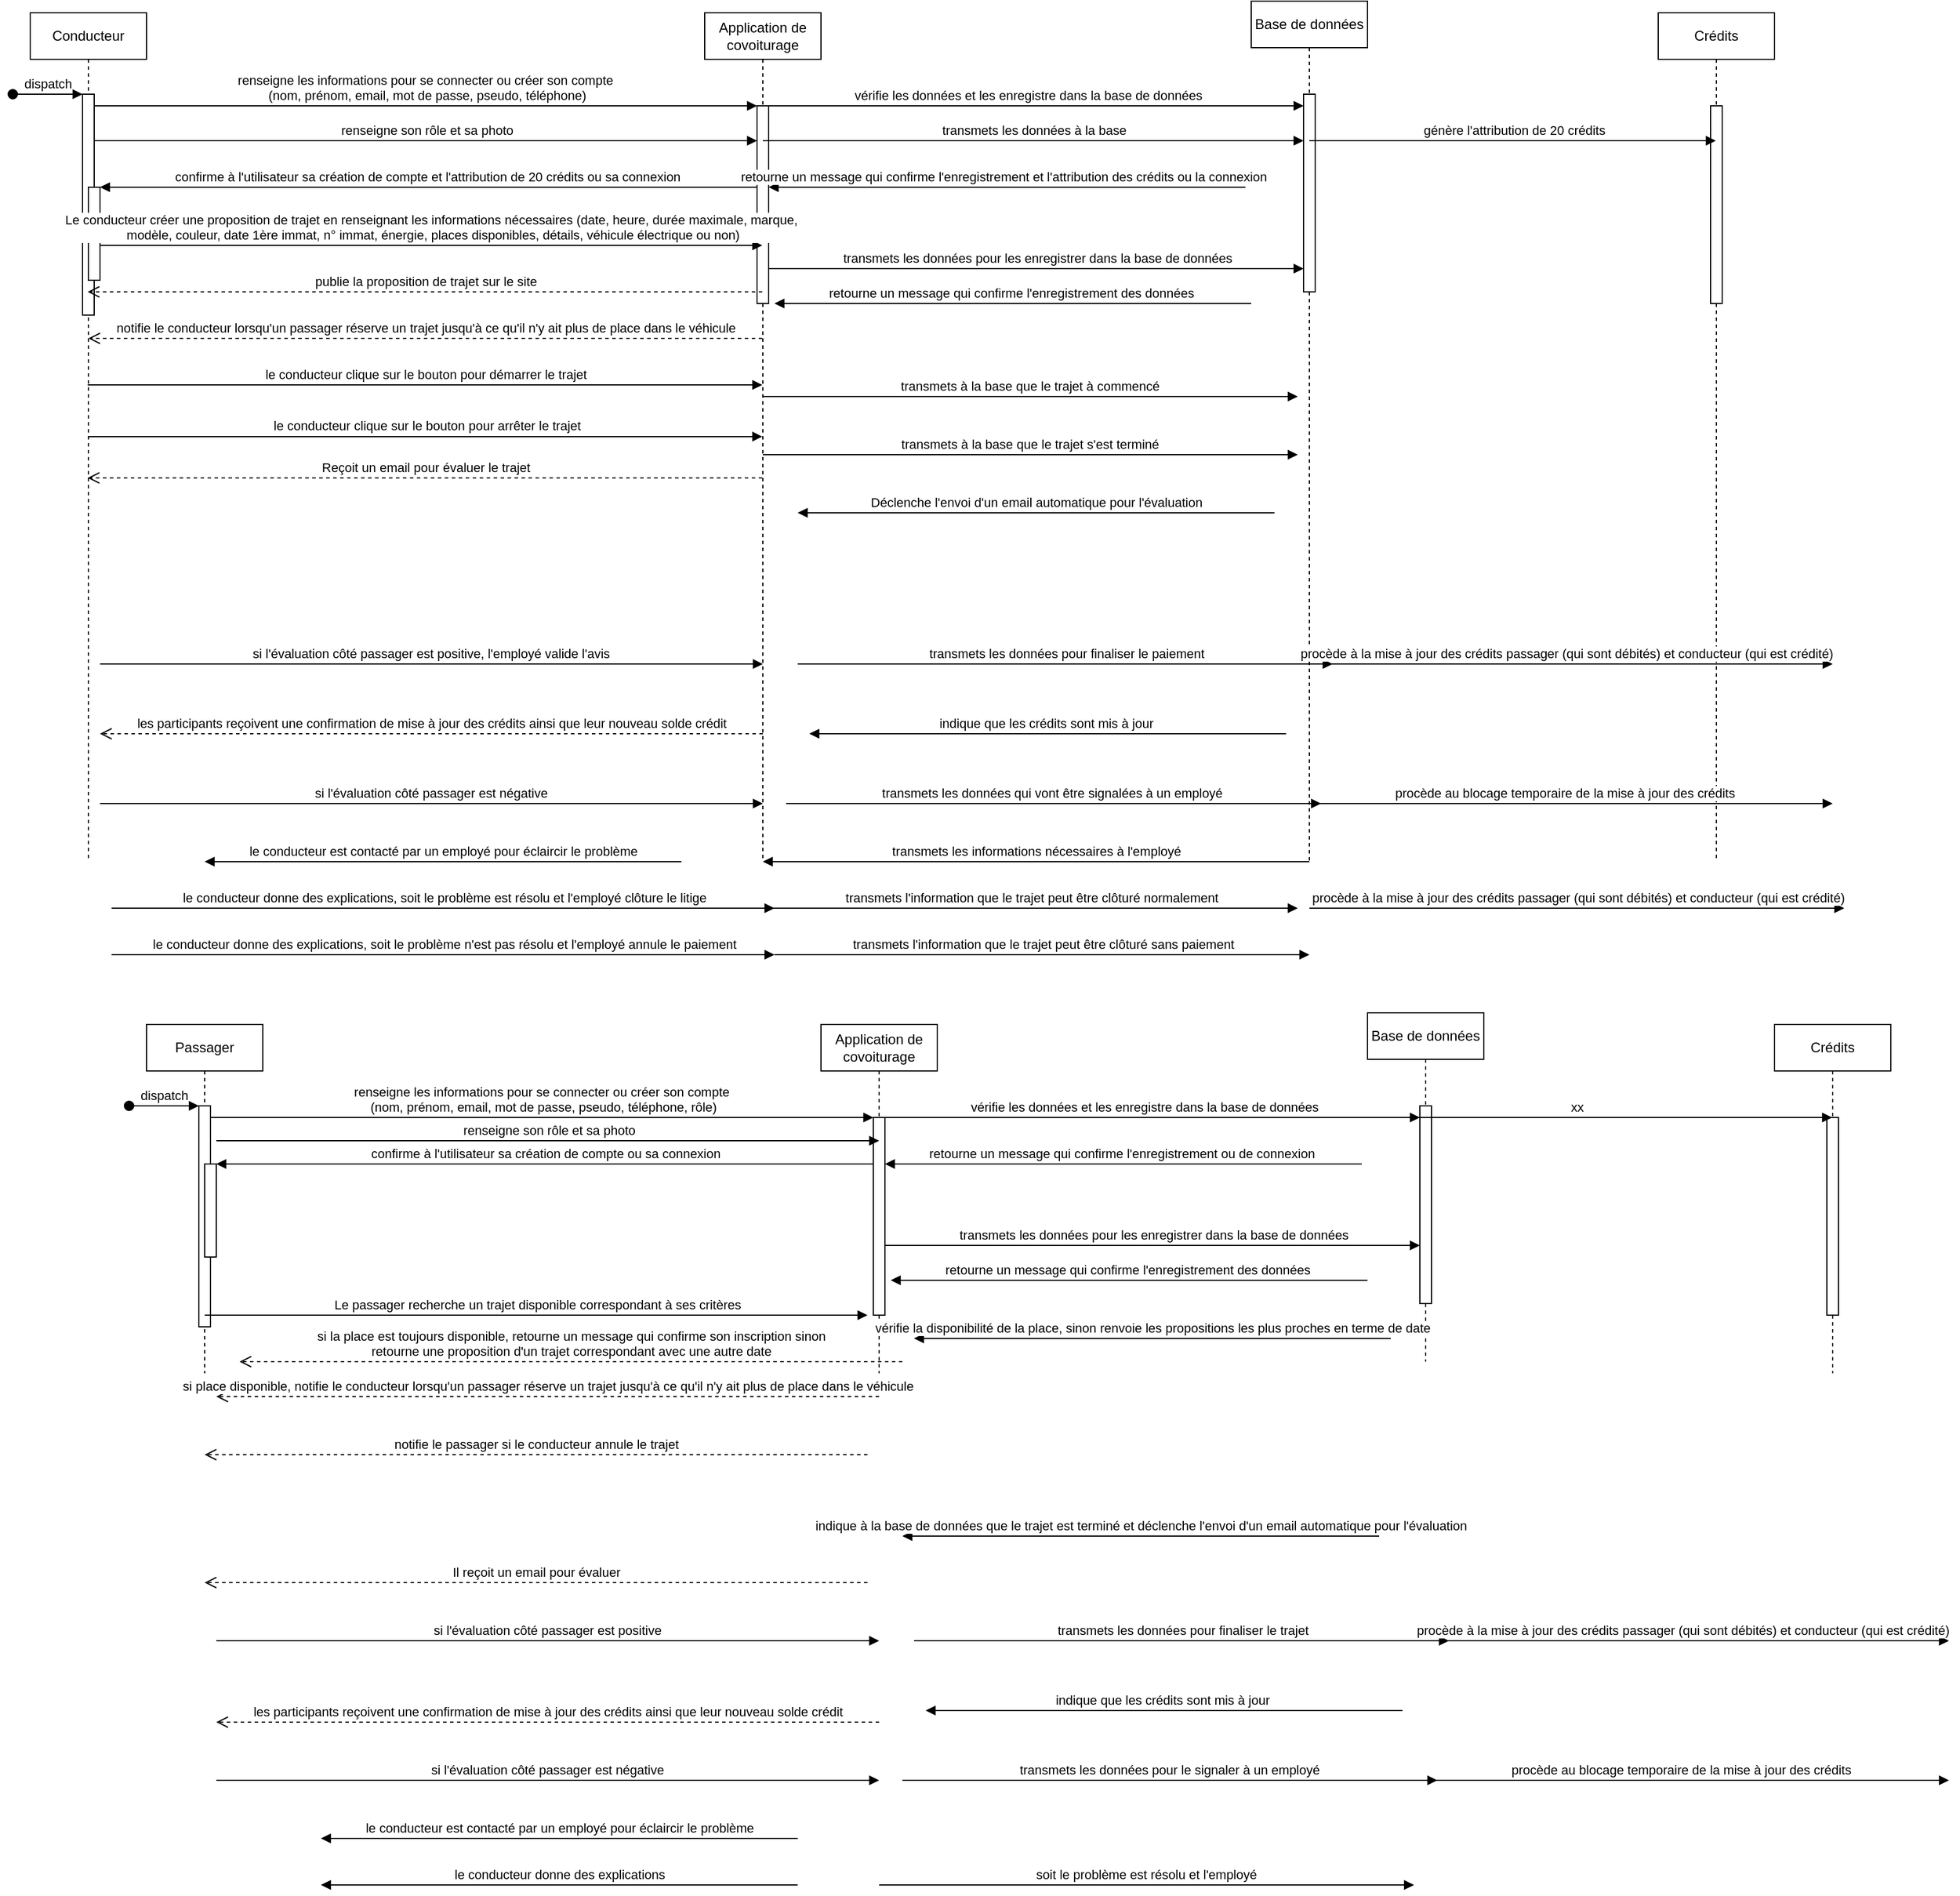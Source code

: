 <mxfile version="24.8.4">
  <diagram name="Page-1" id="2YBvvXClWsGukQMizWep">
    <mxGraphModel dx="1327" dy="710" grid="1" gridSize="10" guides="1" tooltips="1" connect="1" arrows="1" fold="1" page="1" pageScale="1" pageWidth="850" pageHeight="1100" math="0" shadow="0">
      <root>
        <mxCell id="0" />
        <mxCell id="1" parent="0" />
        <mxCell id="aM9ryv3xv72pqoxQDRHE-1" value="Conducteur" style="shape=umlLifeline;perimeter=lifelinePerimeter;whiteSpace=wrap;html=1;container=0;dropTarget=0;collapsible=0;recursiveResize=0;outlineConnect=0;portConstraint=eastwest;newEdgeStyle={&quot;edgeStyle&quot;:&quot;elbowEdgeStyle&quot;,&quot;elbow&quot;:&quot;vertical&quot;,&quot;curved&quot;:0,&quot;rounded&quot;:0};" parent="1" vertex="1">
          <mxGeometry x="40" y="40" width="100" height="730" as="geometry" />
        </mxCell>
        <mxCell id="aM9ryv3xv72pqoxQDRHE-2" value="" style="html=1;points=[];perimeter=orthogonalPerimeter;outlineConnect=0;targetShapes=umlLifeline;portConstraint=eastwest;newEdgeStyle={&quot;edgeStyle&quot;:&quot;elbowEdgeStyle&quot;,&quot;elbow&quot;:&quot;vertical&quot;,&quot;curved&quot;:0,&quot;rounded&quot;:0};" parent="aM9ryv3xv72pqoxQDRHE-1" vertex="1">
          <mxGeometry x="45" y="70" width="10" height="190" as="geometry" />
        </mxCell>
        <mxCell id="aM9ryv3xv72pqoxQDRHE-3" value="dispatch" style="html=1;verticalAlign=bottom;startArrow=oval;endArrow=block;startSize=8;edgeStyle=elbowEdgeStyle;elbow=vertical;curved=0;rounded=0;" parent="aM9ryv3xv72pqoxQDRHE-1" target="aM9ryv3xv72pqoxQDRHE-2" edge="1">
          <mxGeometry relative="1" as="geometry">
            <mxPoint x="-15" y="70" as="sourcePoint" />
          </mxGeometry>
        </mxCell>
        <mxCell id="aM9ryv3xv72pqoxQDRHE-4" value="" style="html=1;points=[];perimeter=orthogonalPerimeter;outlineConnect=0;targetShapes=umlLifeline;portConstraint=eastwest;newEdgeStyle={&quot;edgeStyle&quot;:&quot;elbowEdgeStyle&quot;,&quot;elbow&quot;:&quot;vertical&quot;,&quot;curved&quot;:0,&quot;rounded&quot;:0};" parent="aM9ryv3xv72pqoxQDRHE-1" vertex="1">
          <mxGeometry x="50" y="150" width="10" height="80" as="geometry" />
        </mxCell>
        <mxCell id="aM9ryv3xv72pqoxQDRHE-5" value="Application de covoiturage" style="shape=umlLifeline;perimeter=lifelinePerimeter;whiteSpace=wrap;html=1;container=0;dropTarget=0;collapsible=0;recursiveResize=0;outlineConnect=0;portConstraint=eastwest;newEdgeStyle={&quot;edgeStyle&quot;:&quot;elbowEdgeStyle&quot;,&quot;elbow&quot;:&quot;vertical&quot;,&quot;curved&quot;:0,&quot;rounded&quot;:0};" parent="1" vertex="1">
          <mxGeometry x="620" y="40" width="100" height="730" as="geometry" />
        </mxCell>
        <mxCell id="aM9ryv3xv72pqoxQDRHE-6" value="" style="html=1;points=[];perimeter=orthogonalPerimeter;outlineConnect=0;targetShapes=umlLifeline;portConstraint=eastwest;newEdgeStyle={&quot;edgeStyle&quot;:&quot;elbowEdgeStyle&quot;,&quot;elbow&quot;:&quot;vertical&quot;,&quot;curved&quot;:0,&quot;rounded&quot;:0};" parent="aM9ryv3xv72pqoxQDRHE-5" vertex="1">
          <mxGeometry x="45" y="80" width="10" height="170" as="geometry" />
        </mxCell>
        <mxCell id="aM9ryv3xv72pqoxQDRHE-7" value="renseigne les informations pour se connecter ou créer son compte&amp;nbsp;&lt;div&gt;(nom, prénom, email, mot de passe, pseudo, téléphone)&lt;/div&gt;" style="html=1;verticalAlign=bottom;endArrow=block;edgeStyle=elbowEdgeStyle;elbow=vertical;curved=0;rounded=0;" parent="1" source="aM9ryv3xv72pqoxQDRHE-2" target="aM9ryv3xv72pqoxQDRHE-6" edge="1">
          <mxGeometry x="0.002" relative="1" as="geometry">
            <mxPoint x="195" y="130" as="sourcePoint" />
            <Array as="points">
              <mxPoint x="180" y="120" />
            </Array>
            <mxPoint as="offset" />
          </mxGeometry>
        </mxCell>
        <mxCell id="aM9ryv3xv72pqoxQDRHE-8" value="publie la proposition de trajet sur le site" style="html=1;verticalAlign=bottom;endArrow=open;dashed=1;endSize=8;edgeStyle=elbowEdgeStyle;elbow=vertical;curved=0;rounded=0;" parent="1" edge="1">
          <mxGeometry relative="1" as="geometry">
            <mxPoint x="89.389" y="280" as="targetPoint" />
            <Array as="points">
              <mxPoint x="190" y="280" />
            </Array>
            <mxPoint x="669.5" y="280" as="sourcePoint" />
          </mxGeometry>
        </mxCell>
        <mxCell id="aM9ryv3xv72pqoxQDRHE-9" value="confirme à l&#39;utilisateur sa création de compte et l&#39;attribution de 20 crédits ou sa connexion&amp;nbsp;" style="html=1;verticalAlign=bottom;endArrow=block;edgeStyle=elbowEdgeStyle;elbow=vertical;curved=0;rounded=0;" parent="1" target="aM9ryv3xv72pqoxQDRHE-4" edge="1">
          <mxGeometry x="-0.001" relative="1" as="geometry">
            <mxPoint x="665" y="190" as="sourcePoint" />
            <Array as="points">
              <mxPoint x="190" y="190" />
            </Array>
            <mxPoint as="offset" />
          </mxGeometry>
        </mxCell>
        <mxCell id="qdlLrYearcyVOZp8sTBb-1" value="Base de données" style="shape=umlLifeline;perimeter=lifelinePerimeter;whiteSpace=wrap;html=1;container=0;dropTarget=0;collapsible=0;recursiveResize=0;outlineConnect=0;portConstraint=eastwest;newEdgeStyle={&quot;edgeStyle&quot;:&quot;elbowEdgeStyle&quot;,&quot;elbow&quot;:&quot;vertical&quot;,&quot;curved&quot;:0,&quot;rounded&quot;:0};" vertex="1" parent="1">
          <mxGeometry x="1090" y="30" width="100" height="740" as="geometry" />
        </mxCell>
        <mxCell id="qdlLrYearcyVOZp8sTBb-2" value="" style="html=1;points=[];perimeter=orthogonalPerimeter;outlineConnect=0;targetShapes=umlLifeline;portConstraint=eastwest;newEdgeStyle={&quot;edgeStyle&quot;:&quot;elbowEdgeStyle&quot;,&quot;elbow&quot;:&quot;vertical&quot;,&quot;curved&quot;:0,&quot;rounded&quot;:0};" vertex="1" parent="qdlLrYearcyVOZp8sTBb-1">
          <mxGeometry x="45" y="80" width="10" height="170" as="geometry" />
        </mxCell>
        <mxCell id="qdlLrYearcyVOZp8sTBb-47" value="Crédits" style="shape=umlLifeline;perimeter=lifelinePerimeter;whiteSpace=wrap;html=1;container=0;dropTarget=0;collapsible=0;recursiveResize=0;outlineConnect=0;portConstraint=eastwest;newEdgeStyle={&quot;edgeStyle&quot;:&quot;elbowEdgeStyle&quot;,&quot;elbow&quot;:&quot;vertical&quot;,&quot;curved&quot;:0,&quot;rounded&quot;:0};" vertex="1" parent="1">
          <mxGeometry x="1440" y="40" width="100" height="730" as="geometry" />
        </mxCell>
        <mxCell id="qdlLrYearcyVOZp8sTBb-48" value="" style="html=1;points=[];perimeter=orthogonalPerimeter;outlineConnect=0;targetShapes=umlLifeline;portConstraint=eastwest;newEdgeStyle={&quot;edgeStyle&quot;:&quot;elbowEdgeStyle&quot;,&quot;elbow&quot;:&quot;vertical&quot;,&quot;curved&quot;:0,&quot;rounded&quot;:0};" vertex="1" parent="qdlLrYearcyVOZp8sTBb-47">
          <mxGeometry x="45" y="80" width="10" height="170" as="geometry" />
        </mxCell>
        <mxCell id="qdlLrYearcyVOZp8sTBb-49" value="vérifie les données et les enregistre dans la base de données" style="html=1;verticalAlign=bottom;endArrow=block;edgeStyle=elbowEdgeStyle;elbow=vertical;curved=0;rounded=0;" edge="1" parent="1" target="qdlLrYearcyVOZp8sTBb-2">
          <mxGeometry relative="1" as="geometry">
            <mxPoint x="680" y="120" as="sourcePoint" />
            <Array as="points">
              <mxPoint x="670" y="120" />
            </Array>
            <mxPoint x="865" y="120" as="targetPoint" />
          </mxGeometry>
        </mxCell>
        <mxCell id="qdlLrYearcyVOZp8sTBb-52" value="retourne un message qui confirme l&#39;enregistrement et l&#39;attribution des crédits ou la connexion&amp;nbsp;&amp;nbsp;" style="html=1;verticalAlign=bottom;endArrow=block;edgeStyle=elbowEdgeStyle;elbow=vertical;curved=0;rounded=0;" edge="1" parent="1">
          <mxGeometry relative="1" as="geometry">
            <mxPoint x="1085" y="190" as="sourcePoint" />
            <Array as="points" />
            <mxPoint x="675" y="190" as="targetPoint" />
          </mxGeometry>
        </mxCell>
        <mxCell id="qdlLrYearcyVOZp8sTBb-72" value="transmets les données pour les enregistrer dans la base de données" style="html=1;verticalAlign=bottom;endArrow=block;edgeStyle=elbowEdgeStyle;elbow=horizontal;curved=0;rounded=0;" edge="1" parent="1">
          <mxGeometry x="0.002" relative="1" as="geometry">
            <mxPoint x="675" y="260" as="sourcePoint" />
            <Array as="points">
              <mxPoint x="700" y="260" />
              <mxPoint x="670" y="260" />
            </Array>
            <mxPoint x="1135" y="260" as="targetPoint" />
            <mxPoint as="offset" />
          </mxGeometry>
        </mxCell>
        <mxCell id="qdlLrYearcyVOZp8sTBb-73" value="retourne un message qui confirme l&#39;enregistrement des données&amp;nbsp;" style="html=1;verticalAlign=bottom;endArrow=block;edgeStyle=elbowEdgeStyle;elbow=vertical;curved=0;rounded=0;" edge="1" parent="1">
          <mxGeometry relative="1" as="geometry">
            <mxPoint x="1090" y="290" as="sourcePoint" />
            <Array as="points" />
            <mxPoint x="680" y="290" as="targetPoint" />
          </mxGeometry>
        </mxCell>
        <mxCell id="qdlLrYearcyVOZp8sTBb-74" value="notifie le conducteur lorsqu&#39;un passager réserve un trajet jusqu&#39;à ce qu&#39;il n&#39;y ait plus de place dans le véhicule" style="html=1;verticalAlign=bottom;endArrow=open;dashed=1;endSize=8;edgeStyle=elbowEdgeStyle;elbow=vertical;curved=0;rounded=0;" edge="1" parent="1" source="aM9ryv3xv72pqoxQDRHE-5" target="aM9ryv3xv72pqoxQDRHE-1">
          <mxGeometry relative="1" as="geometry">
            <mxPoint x="120" y="320" as="targetPoint" />
            <Array as="points">
              <mxPoint x="185" y="320" />
            </Array>
            <mxPoint x="660" y="320" as="sourcePoint" />
          </mxGeometry>
        </mxCell>
        <mxCell id="qdlLrYearcyVOZp8sTBb-76" value="le conducteur clique sur le bouton pour démarrer le trajet" style="html=1;verticalAlign=bottom;endArrow=block;edgeStyle=elbowEdgeStyle;elbow=vertical;curved=0;rounded=0;" edge="1" parent="1">
          <mxGeometry x="0.003" relative="1" as="geometry">
            <mxPoint x="89.389" y="360" as="sourcePoint" />
            <Array as="points">
              <mxPoint x="175" y="360" />
            </Array>
            <mxPoint x="669.5" y="360" as="targetPoint" />
            <mxPoint as="offset" />
          </mxGeometry>
        </mxCell>
        <mxCell id="qdlLrYearcyVOZp8sTBb-77" value="le conducteur clique sur le bouton pour arrêter le trajet" style="html=1;verticalAlign=bottom;endArrow=block;edgeStyle=elbowEdgeStyle;elbow=vertical;curved=0;rounded=0;" edge="1" parent="1" source="aM9ryv3xv72pqoxQDRHE-1" target="aM9ryv3xv72pqoxQDRHE-5">
          <mxGeometry x="0.003" relative="1" as="geometry">
            <mxPoint x="110" y="404" as="sourcePoint" />
            <Array as="points">
              <mxPoint x="175" y="404.44" />
            </Array>
            <mxPoint x="660" y="404.44" as="targetPoint" />
            <mxPoint as="offset" />
          </mxGeometry>
        </mxCell>
        <mxCell id="qdlLrYearcyVOZp8sTBb-78" value="Le conducteur créer une proposition de trajet en renseignant les informations nécessaires (date, heure, durée maximale, marque,&amp;nbsp;&lt;div&gt;modèle, couleur, date 1ère immat, n° immat, énergie, places disponibles, détails, véhicule électrique ou non)&lt;/div&gt;" style="html=1;verticalAlign=bottom;endArrow=block;edgeStyle=elbowEdgeStyle;elbow=vertical;curved=0;rounded=0;" edge="1" parent="1" source="aM9ryv3xv72pqoxQDRHE-4" target="aM9ryv3xv72pqoxQDRHE-5">
          <mxGeometry x="0.003" relative="1" as="geometry">
            <mxPoint x="130" y="240" as="sourcePoint" />
            <Array as="points">
              <mxPoint x="185" y="240" />
            </Array>
            <mxPoint x="640" y="240" as="targetPoint" />
            <mxPoint as="offset" />
          </mxGeometry>
        </mxCell>
        <mxCell id="qdlLrYearcyVOZp8sTBb-83" value="Déclenche l&#39;envoi d&#39;un email automatique pour l&#39;évaluation" style="html=1;verticalAlign=bottom;endArrow=block;edgeStyle=elbowEdgeStyle;elbow=vertical;curved=0;rounded=0;" edge="1" parent="1">
          <mxGeometry relative="1" as="geometry">
            <mxPoint x="1110" y="470" as="sourcePoint" />
            <Array as="points" />
            <mxPoint x="700" y="470" as="targetPoint" />
          </mxGeometry>
        </mxCell>
        <mxCell id="qdlLrYearcyVOZp8sTBb-84" value="Reçoit un email pour évaluer le trajet" style="html=1;verticalAlign=bottom;endArrow=open;dashed=1;endSize=8;edgeStyle=elbowEdgeStyle;elbow=vertical;curved=0;rounded=0;" edge="1" parent="1">
          <mxGeometry relative="1" as="geometry">
            <mxPoint x="89.389" y="440" as="targetPoint" />
            <Array as="points">
              <mxPoint x="185" y="440" />
            </Array>
            <mxPoint x="669.5" y="440" as="sourcePoint" />
          </mxGeometry>
        </mxCell>
        <mxCell id="qdlLrYearcyVOZp8sTBb-85" value="si l&#39;évaluation côté passager est positive, l&#39;employé valide l&#39;avis&amp;nbsp;" style="html=1;verticalAlign=bottom;endArrow=block;edgeStyle=elbowEdgeStyle;elbow=vertical;curved=0;rounded=0;" edge="1" parent="1">
          <mxGeometry x="0.003" relative="1" as="geometry">
            <mxPoint x="100" y="600" as="sourcePoint" />
            <Array as="points">
              <mxPoint x="185" y="600" />
            </Array>
            <mxPoint x="670" y="600" as="targetPoint" />
            <mxPoint as="offset" />
          </mxGeometry>
        </mxCell>
        <mxCell id="qdlLrYearcyVOZp8sTBb-86" value="transmets les données pour finaliser le paiement" style="html=1;verticalAlign=bottom;endArrow=block;edgeStyle=elbowEdgeStyle;elbow=horizontal;curved=0;rounded=0;" edge="1" parent="1">
          <mxGeometry x="0.002" relative="1" as="geometry">
            <mxPoint x="700" y="600" as="sourcePoint" />
            <Array as="points">
              <mxPoint x="725" y="600" />
              <mxPoint x="695" y="600" />
            </Array>
            <mxPoint x="1160" y="600" as="targetPoint" />
            <mxPoint as="offset" />
          </mxGeometry>
        </mxCell>
        <mxCell id="qdlLrYearcyVOZp8sTBb-87" value="procède à la mise à jour des crédits passager (qui sont débités) et conducteur (qui est crédité)" style="html=1;verticalAlign=bottom;endArrow=block;edgeStyle=elbowEdgeStyle;elbow=horizontal;curved=0;rounded=0;" edge="1" parent="1">
          <mxGeometry x="0.002" relative="1" as="geometry">
            <mxPoint x="1130" y="600" as="sourcePoint" />
            <Array as="points">
              <mxPoint x="1155" y="600" />
              <mxPoint x="1125" y="600" />
            </Array>
            <mxPoint x="1590" y="600" as="targetPoint" />
            <mxPoint as="offset" />
          </mxGeometry>
        </mxCell>
        <mxCell id="qdlLrYearcyVOZp8sTBb-88" value="indique que les crédits sont mis à jour&amp;nbsp;" style="html=1;verticalAlign=bottom;endArrow=block;edgeStyle=elbowEdgeStyle;elbow=vertical;curved=0;rounded=0;" edge="1" parent="1">
          <mxGeometry relative="1" as="geometry">
            <mxPoint x="1120" y="660" as="sourcePoint" />
            <Array as="points" />
            <mxPoint x="710" y="660" as="targetPoint" />
          </mxGeometry>
        </mxCell>
        <mxCell id="qdlLrYearcyVOZp8sTBb-89" value="les participants reçoivent une confirmation de mise à jour des crédits ainsi que leur nouveau solde crédit" style="html=1;verticalAlign=bottom;endArrow=open;dashed=1;endSize=8;edgeStyle=elbowEdgeStyle;elbow=vertical;curved=0;rounded=0;" edge="1" parent="1">
          <mxGeometry relative="1" as="geometry">
            <mxPoint x="100" y="660" as="targetPoint" />
            <Array as="points">
              <mxPoint x="195" y="660" />
            </Array>
            <mxPoint x="670" y="660" as="sourcePoint" />
          </mxGeometry>
        </mxCell>
        <mxCell id="qdlLrYearcyVOZp8sTBb-91" value="si l&#39;évaluation côté passager est négative&amp;nbsp;" style="html=1;verticalAlign=bottom;endArrow=block;edgeStyle=elbowEdgeStyle;elbow=vertical;curved=0;rounded=0;" edge="1" parent="1">
          <mxGeometry x="0.003" relative="1" as="geometry">
            <mxPoint x="100" y="720" as="sourcePoint" />
            <Array as="points">
              <mxPoint x="185" y="720" />
            </Array>
            <mxPoint x="670" y="720" as="targetPoint" />
            <mxPoint as="offset" />
          </mxGeometry>
        </mxCell>
        <mxCell id="qdlLrYearcyVOZp8sTBb-92" value="transmets les données qui vont être signalées à un employé&amp;nbsp;" style="html=1;verticalAlign=bottom;endArrow=block;edgeStyle=elbowEdgeStyle;elbow=horizontal;curved=0;rounded=0;" edge="1" parent="1">
          <mxGeometry relative="1" as="geometry">
            <mxPoint x="690" y="720" as="sourcePoint" />
            <Array as="points">
              <mxPoint x="715" y="720" />
              <mxPoint x="685" y="720" />
            </Array>
            <mxPoint x="1150" y="720" as="targetPoint" />
            <mxPoint as="offset" />
          </mxGeometry>
        </mxCell>
        <mxCell id="qdlLrYearcyVOZp8sTBb-93" value="procède au blocage temporaire de la mise à jour des crédits&amp;nbsp;" style="html=1;verticalAlign=bottom;endArrow=block;edgeStyle=elbowEdgeStyle;elbow=horizontal;curved=0;rounded=0;" edge="1" parent="1">
          <mxGeometry x="0.002" relative="1" as="geometry">
            <mxPoint x="1130" y="720" as="sourcePoint" />
            <Array as="points">
              <mxPoint x="1155" y="720" />
              <mxPoint x="1125" y="720" />
            </Array>
            <mxPoint x="1590" y="720" as="targetPoint" />
            <mxPoint as="offset" />
          </mxGeometry>
        </mxCell>
        <mxCell id="qdlLrYearcyVOZp8sTBb-94" value="le conducteur est contacté par un employé pour éclaircir le problème" style="html=1;verticalAlign=bottom;endArrow=block;edgeStyle=elbowEdgeStyle;elbow=vertical;curved=0;rounded=0;" edge="1" parent="1">
          <mxGeometry relative="1" as="geometry">
            <mxPoint x="600" y="770" as="sourcePoint" />
            <Array as="points" />
            <mxPoint x="190" y="770" as="targetPoint" />
          </mxGeometry>
        </mxCell>
        <mxCell id="qdlLrYearcyVOZp8sTBb-95" value="renseigne son rôle et sa photo" style="html=1;verticalAlign=bottom;endArrow=block;edgeStyle=elbowEdgeStyle;elbow=vertical;curved=0;rounded=0;" edge="1" parent="1" source="aM9ryv3xv72pqoxQDRHE-2" target="aM9ryv3xv72pqoxQDRHE-6">
          <mxGeometry x="0.003" relative="1" as="geometry">
            <mxPoint x="98" y="150" as="sourcePoint" />
            <Array as="points">
              <mxPoint x="183" y="150" />
            </Array>
            <mxPoint x="660" y="150" as="targetPoint" />
            <mxPoint as="offset" />
          </mxGeometry>
        </mxCell>
        <mxCell id="qdlLrYearcyVOZp8sTBb-97" value="transmets l&#39;information que le trajet peut être clôturé normalement" style="html=1;verticalAlign=bottom;endArrow=block;edgeStyle=elbowEdgeStyle;elbow=horizontal;curved=0;rounded=0;" edge="1" parent="1">
          <mxGeometry x="0.002" relative="1" as="geometry">
            <mxPoint x="670" y="810" as="sourcePoint" />
            <Array as="points">
              <mxPoint x="695" y="810" />
              <mxPoint x="665" y="810" />
            </Array>
            <mxPoint x="1130" y="810" as="targetPoint" />
            <mxPoint as="offset" />
          </mxGeometry>
        </mxCell>
        <mxCell id="qdlLrYearcyVOZp8sTBb-98" value="Passager" style="shape=umlLifeline;perimeter=lifelinePerimeter;whiteSpace=wrap;html=1;container=0;dropTarget=0;collapsible=0;recursiveResize=0;outlineConnect=0;portConstraint=eastwest;newEdgeStyle={&quot;edgeStyle&quot;:&quot;elbowEdgeStyle&quot;,&quot;elbow&quot;:&quot;vertical&quot;,&quot;curved&quot;:0,&quot;rounded&quot;:0};" vertex="1" parent="1">
          <mxGeometry x="140" y="910" width="100" height="300" as="geometry" />
        </mxCell>
        <mxCell id="qdlLrYearcyVOZp8sTBb-99" value="" style="html=1;points=[];perimeter=orthogonalPerimeter;outlineConnect=0;targetShapes=umlLifeline;portConstraint=eastwest;newEdgeStyle={&quot;edgeStyle&quot;:&quot;elbowEdgeStyle&quot;,&quot;elbow&quot;:&quot;vertical&quot;,&quot;curved&quot;:0,&quot;rounded&quot;:0};" vertex="1" parent="qdlLrYearcyVOZp8sTBb-98">
          <mxGeometry x="45" y="70" width="10" height="190" as="geometry" />
        </mxCell>
        <mxCell id="qdlLrYearcyVOZp8sTBb-100" value="dispatch" style="html=1;verticalAlign=bottom;startArrow=oval;endArrow=block;startSize=8;edgeStyle=elbowEdgeStyle;elbow=vertical;curved=0;rounded=0;" edge="1" parent="qdlLrYearcyVOZp8sTBb-98" target="qdlLrYearcyVOZp8sTBb-99">
          <mxGeometry relative="1" as="geometry">
            <mxPoint x="-15" y="70" as="sourcePoint" />
          </mxGeometry>
        </mxCell>
        <mxCell id="qdlLrYearcyVOZp8sTBb-101" value="" style="html=1;points=[];perimeter=orthogonalPerimeter;outlineConnect=0;targetShapes=umlLifeline;portConstraint=eastwest;newEdgeStyle={&quot;edgeStyle&quot;:&quot;elbowEdgeStyle&quot;,&quot;elbow&quot;:&quot;vertical&quot;,&quot;curved&quot;:0,&quot;rounded&quot;:0};" vertex="1" parent="qdlLrYearcyVOZp8sTBb-98">
          <mxGeometry x="50" y="120" width="10" height="80" as="geometry" />
        </mxCell>
        <mxCell id="qdlLrYearcyVOZp8sTBb-102" value="Application de covoiturage" style="shape=umlLifeline;perimeter=lifelinePerimeter;whiteSpace=wrap;html=1;container=0;dropTarget=0;collapsible=0;recursiveResize=0;outlineConnect=0;portConstraint=eastwest;newEdgeStyle={&quot;edgeStyle&quot;:&quot;elbowEdgeStyle&quot;,&quot;elbow&quot;:&quot;vertical&quot;,&quot;curved&quot;:0,&quot;rounded&quot;:0};" vertex="1" parent="1">
          <mxGeometry x="720" y="910" width="100" height="300" as="geometry" />
        </mxCell>
        <mxCell id="qdlLrYearcyVOZp8sTBb-103" value="" style="html=1;points=[];perimeter=orthogonalPerimeter;outlineConnect=0;targetShapes=umlLifeline;portConstraint=eastwest;newEdgeStyle={&quot;edgeStyle&quot;:&quot;elbowEdgeStyle&quot;,&quot;elbow&quot;:&quot;vertical&quot;,&quot;curved&quot;:0,&quot;rounded&quot;:0};" vertex="1" parent="qdlLrYearcyVOZp8sTBb-102">
          <mxGeometry x="45" y="80" width="10" height="170" as="geometry" />
        </mxCell>
        <mxCell id="qdlLrYearcyVOZp8sTBb-104" value="renseigne les informations pour se connecter ou créer son compte&amp;nbsp;&lt;div&gt;(nom, prénom, email, mot de passe, pseudo, téléphone, rôle)&lt;/div&gt;" style="html=1;verticalAlign=bottom;endArrow=block;edgeStyle=elbowEdgeStyle;elbow=vertical;curved=0;rounded=0;" edge="1" parent="1" source="qdlLrYearcyVOZp8sTBb-99" target="qdlLrYearcyVOZp8sTBb-103">
          <mxGeometry x="0.003" relative="1" as="geometry">
            <mxPoint x="295" y="1000" as="sourcePoint" />
            <Array as="points">
              <mxPoint x="280" y="990" />
            </Array>
            <mxPoint as="offset" />
          </mxGeometry>
        </mxCell>
        <mxCell id="qdlLrYearcyVOZp8sTBb-106" value="confirme à l&#39;utilisateur sa création de compte ou sa connexion" style="html=1;verticalAlign=bottom;endArrow=block;edgeStyle=elbowEdgeStyle;elbow=vertical;curved=0;rounded=0;" edge="1" parent="1" source="qdlLrYearcyVOZp8sTBb-103" target="qdlLrYearcyVOZp8sTBb-101">
          <mxGeometry x="-0.001" relative="1" as="geometry">
            <mxPoint x="275" y="1030" as="sourcePoint" />
            <Array as="points">
              <mxPoint x="290" y="1030" />
            </Array>
            <mxPoint as="offset" />
          </mxGeometry>
        </mxCell>
        <mxCell id="qdlLrYearcyVOZp8sTBb-107" value="Base de données" style="shape=umlLifeline;perimeter=lifelinePerimeter;whiteSpace=wrap;html=1;container=0;dropTarget=0;collapsible=0;recursiveResize=0;outlineConnect=0;portConstraint=eastwest;newEdgeStyle={&quot;edgeStyle&quot;:&quot;elbowEdgeStyle&quot;,&quot;elbow&quot;:&quot;vertical&quot;,&quot;curved&quot;:0,&quot;rounded&quot;:0};" vertex="1" parent="1">
          <mxGeometry x="1190" y="900" width="100" height="300" as="geometry" />
        </mxCell>
        <mxCell id="qdlLrYearcyVOZp8sTBb-108" value="" style="html=1;points=[];perimeter=orthogonalPerimeter;outlineConnect=0;targetShapes=umlLifeline;portConstraint=eastwest;newEdgeStyle={&quot;edgeStyle&quot;:&quot;elbowEdgeStyle&quot;,&quot;elbow&quot;:&quot;vertical&quot;,&quot;curved&quot;:0,&quot;rounded&quot;:0};" vertex="1" parent="qdlLrYearcyVOZp8sTBb-107">
          <mxGeometry x="45" y="80" width="10" height="170" as="geometry" />
        </mxCell>
        <mxCell id="qdlLrYearcyVOZp8sTBb-109" value="Crédits" style="shape=umlLifeline;perimeter=lifelinePerimeter;whiteSpace=wrap;html=1;container=0;dropTarget=0;collapsible=0;recursiveResize=0;outlineConnect=0;portConstraint=eastwest;newEdgeStyle={&quot;edgeStyle&quot;:&quot;elbowEdgeStyle&quot;,&quot;elbow&quot;:&quot;vertical&quot;,&quot;curved&quot;:0,&quot;rounded&quot;:0};" vertex="1" parent="1">
          <mxGeometry x="1540" y="910" width="100" height="300" as="geometry" />
        </mxCell>
        <mxCell id="qdlLrYearcyVOZp8sTBb-110" value="" style="html=1;points=[];perimeter=orthogonalPerimeter;outlineConnect=0;targetShapes=umlLifeline;portConstraint=eastwest;newEdgeStyle={&quot;edgeStyle&quot;:&quot;elbowEdgeStyle&quot;,&quot;elbow&quot;:&quot;vertical&quot;,&quot;curved&quot;:0,&quot;rounded&quot;:0};" vertex="1" parent="qdlLrYearcyVOZp8sTBb-109">
          <mxGeometry x="45" y="80" width="10" height="170" as="geometry" />
        </mxCell>
        <mxCell id="qdlLrYearcyVOZp8sTBb-111" value="vérifie les données et les enregistre dans la base de données" style="html=1;verticalAlign=bottom;endArrow=block;edgeStyle=elbowEdgeStyle;elbow=vertical;curved=0;rounded=0;" edge="1" parent="1" target="qdlLrYearcyVOZp8sTBb-108">
          <mxGeometry relative="1" as="geometry">
            <mxPoint x="780" y="990" as="sourcePoint" />
            <Array as="points">
              <mxPoint x="770" y="990" />
            </Array>
            <mxPoint x="965" y="990" as="targetPoint" />
          </mxGeometry>
        </mxCell>
        <mxCell id="qdlLrYearcyVOZp8sTBb-112" value="xx" style="html=1;verticalAlign=bottom;endArrow=block;edgeStyle=elbowEdgeStyle;elbow=vertical;curved=0;rounded=0;" edge="1" parent="1" target="qdlLrYearcyVOZp8sTBb-109">
          <mxGeometry relative="1" as="geometry">
            <mxPoint x="1230" y="990" as="sourcePoint" />
            <Array as="points">
              <mxPoint x="1190" y="990" />
            </Array>
            <mxPoint x="1565" y="990" as="targetPoint" />
          </mxGeometry>
        </mxCell>
        <mxCell id="qdlLrYearcyVOZp8sTBb-113" value="retourne un message qui confirme l&#39;enregistrement ou de connexion&amp;nbsp;" style="html=1;verticalAlign=bottom;endArrow=block;edgeStyle=elbowEdgeStyle;elbow=vertical;curved=0;rounded=0;" edge="1" parent="1" target="qdlLrYearcyVOZp8sTBb-103">
          <mxGeometry relative="1" as="geometry">
            <mxPoint x="1185" y="1030" as="sourcePoint" />
            <Array as="points" />
            <mxPoint x="830" y="1030" as="targetPoint" />
          </mxGeometry>
        </mxCell>
        <mxCell id="qdlLrYearcyVOZp8sTBb-114" value="transmets les données pour les enregistrer dans la base de données" style="html=1;verticalAlign=bottom;endArrow=block;edgeStyle=elbowEdgeStyle;elbow=horizontal;curved=0;rounded=0;" edge="1" parent="1" source="qdlLrYearcyVOZp8sTBb-103" target="qdlLrYearcyVOZp8sTBb-108">
          <mxGeometry x="0.002" relative="1" as="geometry">
            <mxPoint x="840" y="1100" as="sourcePoint" />
            <Array as="points">
              <mxPoint x="800" y="1100" />
              <mxPoint x="770" y="1100" />
            </Array>
            <mxPoint x="1180" y="1100" as="targetPoint" />
            <mxPoint as="offset" />
          </mxGeometry>
        </mxCell>
        <mxCell id="qdlLrYearcyVOZp8sTBb-115" value="retourne un message qui confirme l&#39;enregistrement des données&amp;nbsp;" style="html=1;verticalAlign=bottom;endArrow=block;edgeStyle=elbowEdgeStyle;elbow=vertical;curved=0;rounded=0;" edge="1" parent="1">
          <mxGeometry relative="1" as="geometry">
            <mxPoint x="1190" y="1130" as="sourcePoint" />
            <Array as="points" />
            <mxPoint x="780" y="1130" as="targetPoint" />
          </mxGeometry>
        </mxCell>
        <mxCell id="qdlLrYearcyVOZp8sTBb-116" value="si place disponible, notifie le conducteur lorsqu&#39;un passager réserve un trajet jusqu&#39;à ce qu&#39;il n&#39;y ait plus de place dans le véhicule" style="html=1;verticalAlign=bottom;endArrow=open;dashed=1;endSize=8;edgeStyle=elbowEdgeStyle;elbow=vertical;curved=0;rounded=0;" edge="1" parent="1">
          <mxGeometry relative="1" as="geometry">
            <mxPoint x="200" y="1230" as="targetPoint" />
            <Array as="points">
              <mxPoint x="295" y="1230" />
            </Array>
            <mxPoint x="770" y="1230" as="sourcePoint" />
          </mxGeometry>
        </mxCell>
        <mxCell id="qdlLrYearcyVOZp8sTBb-120" value="&lt;div&gt;Le passager recherche un trajet disponible correspondant à ses critères&lt;/div&gt;" style="html=1;verticalAlign=bottom;endArrow=block;edgeStyle=elbowEdgeStyle;elbow=vertical;curved=0;rounded=0;" edge="1" parent="1">
          <mxGeometry x="0.003" relative="1" as="geometry">
            <mxPoint x="190" y="1160" as="sourcePoint" />
            <Array as="points">
              <mxPoint x="275" y="1160" />
            </Array>
            <mxPoint x="760" y="1160" as="targetPoint" />
            <mxPoint as="offset" />
          </mxGeometry>
        </mxCell>
        <mxCell id="qdlLrYearcyVOZp8sTBb-121" value="vérifie la disponibilité de la place, sinon renvoie les propositions les plus proches en terme de date" style="html=1;verticalAlign=bottom;endArrow=block;edgeStyle=elbowEdgeStyle;elbow=vertical;curved=0;rounded=0;" edge="1" parent="1">
          <mxGeometry relative="1" as="geometry">
            <mxPoint x="1210" y="1180" as="sourcePoint" />
            <Array as="points" />
            <mxPoint x="800" y="1180" as="targetPoint" />
          </mxGeometry>
        </mxCell>
        <mxCell id="qdlLrYearcyVOZp8sTBb-122" value="si la place est toujours disponible, retourne un message qui confirme son inscription sinon&lt;div&gt;retourne une proposition d&#39;un trajet correspondant avec une autre date&lt;/div&gt;" style="html=1;verticalAlign=bottom;endArrow=open;dashed=1;endSize=8;edgeStyle=elbowEdgeStyle;elbow=vertical;curved=0;rounded=0;" edge="1" parent="1">
          <mxGeometry relative="1" as="geometry">
            <mxPoint x="220" y="1200" as="targetPoint" />
            <Array as="points">
              <mxPoint x="315" y="1200" />
            </Array>
            <mxPoint x="790" y="1200" as="sourcePoint" />
          </mxGeometry>
        </mxCell>
        <mxCell id="qdlLrYearcyVOZp8sTBb-123" value="indique à la base de données que le trajet est terminé et déclenche l&#39;envoi d&#39;un email automatique pour l&#39;évaluation" style="html=1;verticalAlign=bottom;endArrow=block;edgeStyle=elbowEdgeStyle;elbow=vertical;curved=0;rounded=0;" edge="1" parent="1">
          <mxGeometry relative="1" as="geometry">
            <mxPoint x="1200" y="1350" as="sourcePoint" />
            <Array as="points" />
            <mxPoint x="790" y="1350" as="targetPoint" />
          </mxGeometry>
        </mxCell>
        <mxCell id="qdlLrYearcyVOZp8sTBb-124" value="Il reçoit un email pour évaluer" style="html=1;verticalAlign=bottom;endArrow=open;dashed=1;endSize=8;edgeStyle=elbowEdgeStyle;elbow=vertical;curved=0;rounded=0;" edge="1" parent="1">
          <mxGeometry relative="1" as="geometry">
            <mxPoint x="190" y="1390" as="targetPoint" />
            <Array as="points">
              <mxPoint x="285" y="1390" />
            </Array>
            <mxPoint x="760" y="1390" as="sourcePoint" />
          </mxGeometry>
        </mxCell>
        <mxCell id="qdlLrYearcyVOZp8sTBb-125" value="si l&#39;évaluation côté passager est positive&amp;nbsp;" style="html=1;verticalAlign=bottom;endArrow=block;edgeStyle=elbowEdgeStyle;elbow=vertical;curved=0;rounded=0;" edge="1" parent="1">
          <mxGeometry x="0.003" relative="1" as="geometry">
            <mxPoint x="200" y="1440" as="sourcePoint" />
            <Array as="points">
              <mxPoint x="285" y="1440" />
            </Array>
            <mxPoint x="770" y="1440" as="targetPoint" />
            <mxPoint as="offset" />
          </mxGeometry>
        </mxCell>
        <mxCell id="qdlLrYearcyVOZp8sTBb-126" value="transmets les données pour finaliser le trajet" style="html=1;verticalAlign=bottom;endArrow=block;edgeStyle=elbowEdgeStyle;elbow=horizontal;curved=0;rounded=0;" edge="1" parent="1">
          <mxGeometry x="0.002" relative="1" as="geometry">
            <mxPoint x="800" y="1440" as="sourcePoint" />
            <Array as="points">
              <mxPoint x="825" y="1440" />
              <mxPoint x="795" y="1440" />
            </Array>
            <mxPoint x="1260" y="1440" as="targetPoint" />
            <mxPoint as="offset" />
          </mxGeometry>
        </mxCell>
        <mxCell id="qdlLrYearcyVOZp8sTBb-127" value="procède à la mise à jour des crédits passager (qui sont débités) et conducteur (qui est crédité)" style="html=1;verticalAlign=bottom;endArrow=block;edgeStyle=elbowEdgeStyle;elbow=horizontal;curved=0;rounded=0;" edge="1" parent="1">
          <mxGeometry x="0.002" relative="1" as="geometry">
            <mxPoint x="1230" y="1440" as="sourcePoint" />
            <Array as="points">
              <mxPoint x="1255" y="1440" />
              <mxPoint x="1225" y="1440" />
            </Array>
            <mxPoint x="1690" y="1440" as="targetPoint" />
            <mxPoint as="offset" />
          </mxGeometry>
        </mxCell>
        <mxCell id="qdlLrYearcyVOZp8sTBb-128" value="indique que les crédits sont mis à jour&amp;nbsp;" style="html=1;verticalAlign=bottom;endArrow=block;edgeStyle=elbowEdgeStyle;elbow=vertical;curved=0;rounded=0;" edge="1" parent="1">
          <mxGeometry relative="1" as="geometry">
            <mxPoint x="1220" y="1500" as="sourcePoint" />
            <Array as="points" />
            <mxPoint x="810" y="1500" as="targetPoint" />
          </mxGeometry>
        </mxCell>
        <mxCell id="qdlLrYearcyVOZp8sTBb-129" value="les participants reçoivent une confirmation de mise à jour des crédits ainsi que leur nouveau solde crédit" style="html=1;verticalAlign=bottom;endArrow=open;dashed=1;endSize=8;edgeStyle=elbowEdgeStyle;elbow=vertical;curved=0;rounded=0;" edge="1" parent="1">
          <mxGeometry relative="1" as="geometry">
            <mxPoint x="200" y="1510" as="targetPoint" />
            <Array as="points">
              <mxPoint x="295" y="1510" />
            </Array>
            <mxPoint x="770" y="1510" as="sourcePoint" />
          </mxGeometry>
        </mxCell>
        <mxCell id="qdlLrYearcyVOZp8sTBb-130" value="si l&#39;évaluation côté passager est négative&amp;nbsp;" style="html=1;verticalAlign=bottom;endArrow=block;edgeStyle=elbowEdgeStyle;elbow=vertical;curved=0;rounded=0;" edge="1" parent="1">
          <mxGeometry x="0.003" relative="1" as="geometry">
            <mxPoint x="200" y="1560" as="sourcePoint" />
            <Array as="points">
              <mxPoint x="285" y="1560" />
            </Array>
            <mxPoint x="770" y="1560" as="targetPoint" />
            <mxPoint as="offset" />
          </mxGeometry>
        </mxCell>
        <mxCell id="qdlLrYearcyVOZp8sTBb-131" value="transmets les données pour le signaler à un employé&amp;nbsp;" style="html=1;verticalAlign=bottom;endArrow=block;edgeStyle=elbowEdgeStyle;elbow=horizontal;curved=0;rounded=0;" edge="1" parent="1">
          <mxGeometry x="0.002" relative="1" as="geometry">
            <mxPoint x="790" y="1560" as="sourcePoint" />
            <Array as="points">
              <mxPoint x="815" y="1560" />
              <mxPoint x="785" y="1560" />
            </Array>
            <mxPoint x="1250" y="1560" as="targetPoint" />
            <mxPoint as="offset" />
          </mxGeometry>
        </mxCell>
        <mxCell id="qdlLrYearcyVOZp8sTBb-132" value="procède au blocage temporaire de la mise à jour des crédits&amp;nbsp;" style="html=1;verticalAlign=bottom;endArrow=block;edgeStyle=elbowEdgeStyle;elbow=horizontal;curved=0;rounded=0;" edge="1" parent="1">
          <mxGeometry x="0.002" relative="1" as="geometry">
            <mxPoint x="1230" y="1560" as="sourcePoint" />
            <Array as="points">
              <mxPoint x="1255" y="1560" />
              <mxPoint x="1225" y="1560" />
            </Array>
            <mxPoint x="1690" y="1560" as="targetPoint" />
            <mxPoint as="offset" />
          </mxGeometry>
        </mxCell>
        <mxCell id="qdlLrYearcyVOZp8sTBb-133" value="le conducteur est contacté par un employé pour éclaircir le problème" style="html=1;verticalAlign=bottom;endArrow=block;edgeStyle=elbowEdgeStyle;elbow=vertical;curved=0;rounded=0;" edge="1" parent="1">
          <mxGeometry relative="1" as="geometry">
            <mxPoint x="700" y="1610" as="sourcePoint" />
            <Array as="points" />
            <mxPoint x="290" y="1610" as="targetPoint" />
          </mxGeometry>
        </mxCell>
        <mxCell id="qdlLrYearcyVOZp8sTBb-134" value="renseigne son rôle et sa photo" style="html=1;verticalAlign=bottom;endArrow=block;edgeStyle=elbowEdgeStyle;elbow=vertical;curved=0;rounded=0;" edge="1" parent="1">
          <mxGeometry x="0.003" relative="1" as="geometry">
            <mxPoint x="200" y="1010" as="sourcePoint" />
            <Array as="points">
              <mxPoint x="285" y="1010" />
            </Array>
            <mxPoint x="770" y="1010" as="targetPoint" />
            <mxPoint as="offset" />
          </mxGeometry>
        </mxCell>
        <mxCell id="qdlLrYearcyVOZp8sTBb-135" value="le conducteur donne des explications" style="html=1;verticalAlign=bottom;endArrow=block;edgeStyle=elbowEdgeStyle;elbow=vertical;curved=0;rounded=0;" edge="1" parent="1">
          <mxGeometry relative="1" as="geometry">
            <mxPoint x="700" y="1650" as="sourcePoint" />
            <Array as="points" />
            <mxPoint x="290" y="1650" as="targetPoint" />
          </mxGeometry>
        </mxCell>
        <mxCell id="qdlLrYearcyVOZp8sTBb-136" value="soit le problème est résolu et l&#39;employé&amp;nbsp;" style="html=1;verticalAlign=bottom;endArrow=block;edgeStyle=elbowEdgeStyle;elbow=horizontal;curved=0;rounded=0;" edge="1" parent="1">
          <mxGeometry x="0.002" relative="1" as="geometry">
            <mxPoint x="770" y="1650" as="sourcePoint" />
            <Array as="points">
              <mxPoint x="795" y="1650" />
              <mxPoint x="765" y="1650" />
            </Array>
            <mxPoint x="1230" y="1650" as="targetPoint" />
            <mxPoint as="offset" />
          </mxGeometry>
        </mxCell>
        <mxCell id="qdlLrYearcyVOZp8sTBb-137" value="transmets les données à la base" style="html=1;verticalAlign=bottom;endArrow=block;edgeStyle=elbowEdgeStyle;elbow=vertical;curved=0;rounded=0;" edge="1" parent="1" source="aM9ryv3xv72pqoxQDRHE-5" target="qdlLrYearcyVOZp8sTBb-2">
          <mxGeometry x="0.003" relative="1" as="geometry">
            <mxPoint x="690" y="150" as="sourcePoint" />
            <Array as="points">
              <mxPoint x="778" y="150" />
            </Array>
            <mxPoint x="1260" y="150" as="targetPoint" />
            <mxPoint as="offset" />
          </mxGeometry>
        </mxCell>
        <mxCell id="qdlLrYearcyVOZp8sTBb-138" value="génère l&#39;attribution de 20 crédits" style="html=1;verticalAlign=bottom;endArrow=block;edgeStyle=elbowEdgeStyle;elbow=vertical;curved=0;rounded=0;" edge="1" parent="1" source="qdlLrYearcyVOZp8sTBb-1" target="qdlLrYearcyVOZp8sTBb-47">
          <mxGeometry x="0.003" relative="1" as="geometry">
            <mxPoint x="1170" y="150" as="sourcePoint" />
            <Array as="points">
              <mxPoint x="1229" y="150" />
            </Array>
            <mxPoint x="1470" y="150" as="targetPoint" />
            <mxPoint as="offset" />
          </mxGeometry>
        </mxCell>
        <mxCell id="qdlLrYearcyVOZp8sTBb-140" value="le conducteur donne des explications, soit le problème est résolu et l&#39;employé clôture le litige" style="html=1;verticalAlign=bottom;endArrow=block;edgeStyle=elbowEdgeStyle;elbow=vertical;curved=0;rounded=0;" edge="1" parent="1">
          <mxGeometry x="0.003" relative="1" as="geometry">
            <mxPoint x="110" y="810" as="sourcePoint" />
            <Array as="points">
              <mxPoint x="195" y="810" />
            </Array>
            <mxPoint x="680" y="810" as="targetPoint" />
            <mxPoint as="offset" />
          </mxGeometry>
        </mxCell>
        <mxCell id="qdlLrYearcyVOZp8sTBb-141" value="transmets à la base que le trajet à commencé&amp;nbsp;" style="html=1;verticalAlign=bottom;endArrow=block;edgeStyle=elbowEdgeStyle;elbow=horizontal;curved=0;rounded=0;" edge="1" parent="1">
          <mxGeometry x="0.002" relative="1" as="geometry">
            <mxPoint x="670" y="370" as="sourcePoint" />
            <Array as="points">
              <mxPoint x="695" y="370" />
              <mxPoint x="665" y="370" />
            </Array>
            <mxPoint x="1130" y="370" as="targetPoint" />
            <mxPoint as="offset" />
          </mxGeometry>
        </mxCell>
        <mxCell id="qdlLrYearcyVOZp8sTBb-142" value="transmets à la base que le trajet s&#39;est terminé&amp;nbsp;" style="html=1;verticalAlign=bottom;endArrow=block;edgeStyle=elbowEdgeStyle;elbow=horizontal;curved=0;rounded=0;" edge="1" parent="1">
          <mxGeometry x="0.002" relative="1" as="geometry">
            <mxPoint x="670" y="420" as="sourcePoint" />
            <Array as="points">
              <mxPoint x="695" y="420" />
              <mxPoint x="665" y="420" />
            </Array>
            <mxPoint x="1130" y="420" as="targetPoint" />
            <mxPoint as="offset" />
          </mxGeometry>
        </mxCell>
        <mxCell id="qdlLrYearcyVOZp8sTBb-143" value="transmets les informations nécessaires à l&#39;employé" style="html=1;verticalAlign=bottom;endArrow=block;edgeStyle=elbowEdgeStyle;elbow=vertical;curved=0;rounded=0;" edge="1" parent="1" target="aM9ryv3xv72pqoxQDRHE-5">
          <mxGeometry relative="1" as="geometry">
            <mxPoint x="1140" y="770" as="sourcePoint" />
            <Array as="points" />
            <mxPoint x="730" y="770" as="targetPoint" />
          </mxGeometry>
        </mxCell>
        <mxCell id="qdlLrYearcyVOZp8sTBb-144" value="le conducteur donne des explications, soit le problème n&#39;est pas résolu et l&#39;employé annule le paiement" style="html=1;verticalAlign=bottom;endArrow=block;edgeStyle=elbowEdgeStyle;elbow=vertical;curved=0;rounded=0;" edge="1" parent="1">
          <mxGeometry x="0.003" relative="1" as="geometry">
            <mxPoint x="110" y="850" as="sourcePoint" />
            <Array as="points">
              <mxPoint x="195" y="850" />
            </Array>
            <mxPoint x="680" y="850" as="targetPoint" />
            <mxPoint as="offset" />
          </mxGeometry>
        </mxCell>
        <mxCell id="qdlLrYearcyVOZp8sTBb-145" value="procède à la mise à jour des crédits passager (qui sont débités) et conducteur (qui est crédité)" style="html=1;verticalAlign=bottom;endArrow=block;edgeStyle=elbowEdgeStyle;elbow=horizontal;curved=0;rounded=0;" edge="1" parent="1">
          <mxGeometry x="0.002" relative="1" as="geometry">
            <mxPoint x="1140" y="810" as="sourcePoint" />
            <Array as="points">
              <mxPoint x="1165" y="810" />
              <mxPoint x="1135" y="810" />
            </Array>
            <mxPoint x="1600" y="810" as="targetPoint" />
            <mxPoint as="offset" />
          </mxGeometry>
        </mxCell>
        <mxCell id="qdlLrYearcyVOZp8sTBb-146" value="transmets l&#39;information que le trajet peut être clôturé sans paiement" style="html=1;verticalAlign=bottom;endArrow=block;edgeStyle=elbowEdgeStyle;elbow=horizontal;curved=0;rounded=0;" edge="1" parent="1">
          <mxGeometry x="0.002" relative="1" as="geometry">
            <mxPoint x="680" y="850" as="sourcePoint" />
            <Array as="points">
              <mxPoint x="705" y="850" />
              <mxPoint x="675" y="850" />
            </Array>
            <mxPoint x="1140" y="850" as="targetPoint" />
            <mxPoint as="offset" />
          </mxGeometry>
        </mxCell>
        <mxCell id="qdlLrYearcyVOZp8sTBb-147" value="notifie le passager si le conducteur annule le trajet" style="html=1;verticalAlign=bottom;endArrow=open;dashed=1;endSize=8;edgeStyle=elbowEdgeStyle;elbow=vertical;curved=0;rounded=0;" edge="1" parent="1">
          <mxGeometry relative="1" as="geometry">
            <mxPoint x="190" y="1280" as="targetPoint" />
            <Array as="points">
              <mxPoint x="285" y="1280" />
            </Array>
            <mxPoint x="760" y="1280" as="sourcePoint" />
          </mxGeometry>
        </mxCell>
      </root>
    </mxGraphModel>
  </diagram>
</mxfile>
